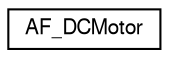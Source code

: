 digraph G
{
  edge [fontname="FreeSans",fontsize="10",labelfontname="FreeSans",labelfontsize="10"];
  node [fontname="FreeSans",fontsize="10",shape=record];
  rankdir=LR;
  Node1 [label="AF_DCMotor",height=0.2,width=0.4,color="black", fillcolor="white", style="filled",URL="$class_a_f___d_c_motor.html"];
}
